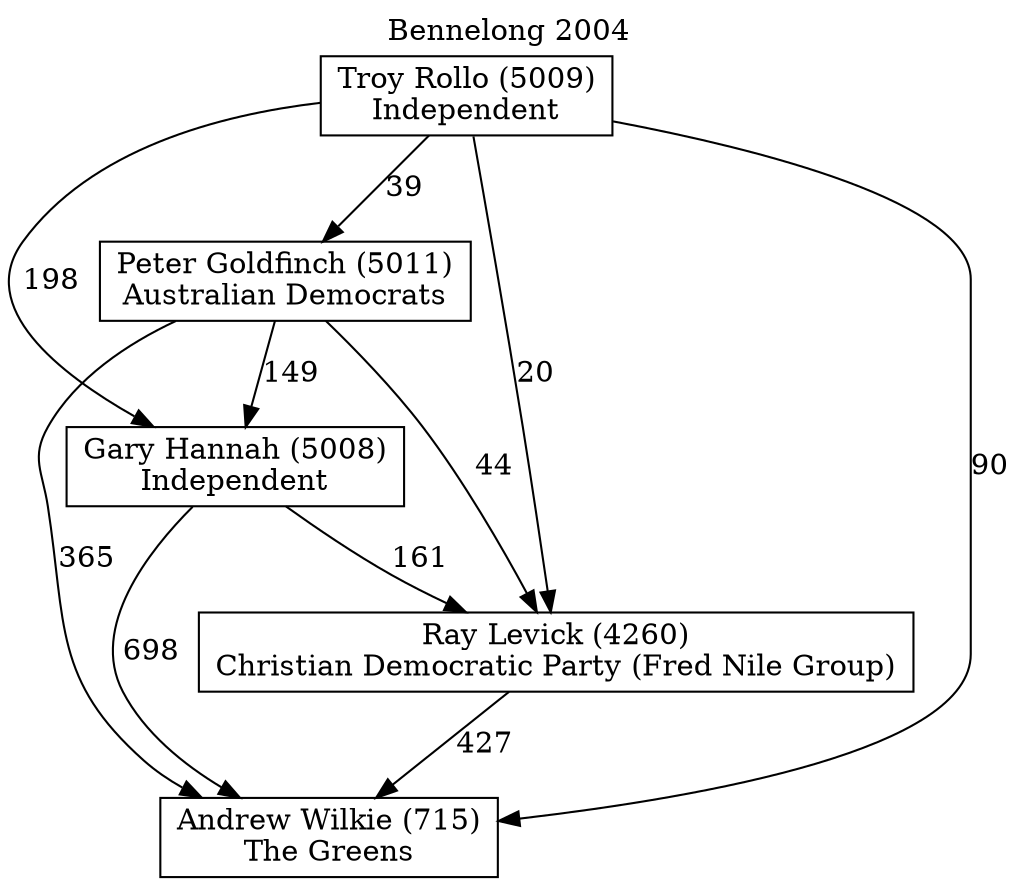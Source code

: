 // House preference flow
digraph "Andrew Wilkie (715)_Bennelong_2004" {
	graph [label="Bennelong 2004" labelloc=t mclimit=10]
	node [shape=box]
	"Andrew Wilkie (715)" [label="Andrew Wilkie (715)
The Greens"]
	"Gary Hannah (5008)" [label="Gary Hannah (5008)
Independent"]
	"Peter Goldfinch (5011)" [label="Peter Goldfinch (5011)
Australian Democrats"]
	"Ray Levick (4260)" [label="Ray Levick (4260)
Christian Democratic Party (Fred Nile Group)"]
	"Troy Rollo (5009)" [label="Troy Rollo (5009)
Independent"]
	"Gary Hannah (5008)" -> "Andrew Wilkie (715)" [label=698]
	"Gary Hannah (5008)" -> "Ray Levick (4260)" [label=161]
	"Peter Goldfinch (5011)" -> "Andrew Wilkie (715)" [label=365]
	"Peter Goldfinch (5011)" -> "Gary Hannah (5008)" [label=149]
	"Peter Goldfinch (5011)" -> "Ray Levick (4260)" [label=44]
	"Ray Levick (4260)" -> "Andrew Wilkie (715)" [label=427]
	"Troy Rollo (5009)" -> "Andrew Wilkie (715)" [label=90]
	"Troy Rollo (5009)" -> "Gary Hannah (5008)" [label=198]
	"Troy Rollo (5009)" -> "Peter Goldfinch (5011)" [label=39]
	"Troy Rollo (5009)" -> "Ray Levick (4260)" [label=20]
}
